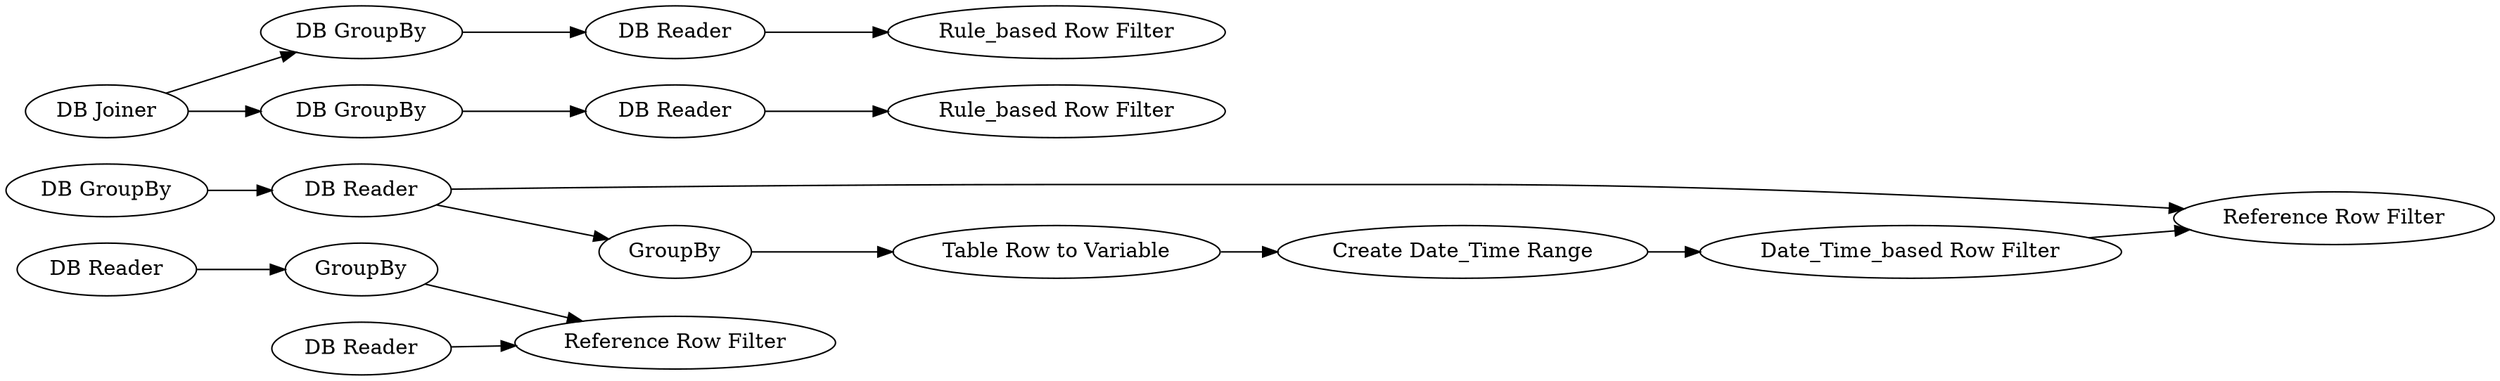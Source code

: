 digraph {
	120 [label="DB Reader"]
	123 [label=GroupBy]
	124 [label="Reference Row Filter"]
	126 [label="DB Reader"]
	128 [label="DB GroupBy"]
	129 [label="DB Reader"]
	130 [label="Reference Row Filter"]
	131 [label="Create Date_Time Range"]
	132 [label=GroupBy]
	133 [label="Table Row to Variable"]
	134 [label="Date_Time_based Row Filter"]
	135 [label="DB Joiner"]
	136 [label="DB Reader"]
	137 [label="Rule_based Row Filter"]
	138 [label="DB GroupBy"]
	139 [label="DB GroupBy"]
	140 [label="DB Reader"]
	141 [label="Rule_based Row Filter"]
	120 -> 123
	123 -> 124
	126 -> 124
	128 -> 129
	129 -> 130
	129 -> 132
	131 -> 134
	132 -> 133
	133 -> 131
	134 -> 130
	135 -> 139
	135 -> 138
	136 -> 137
	138 -> 136
	139 -> 140
	140 -> 141
	rankdir=LR
}
